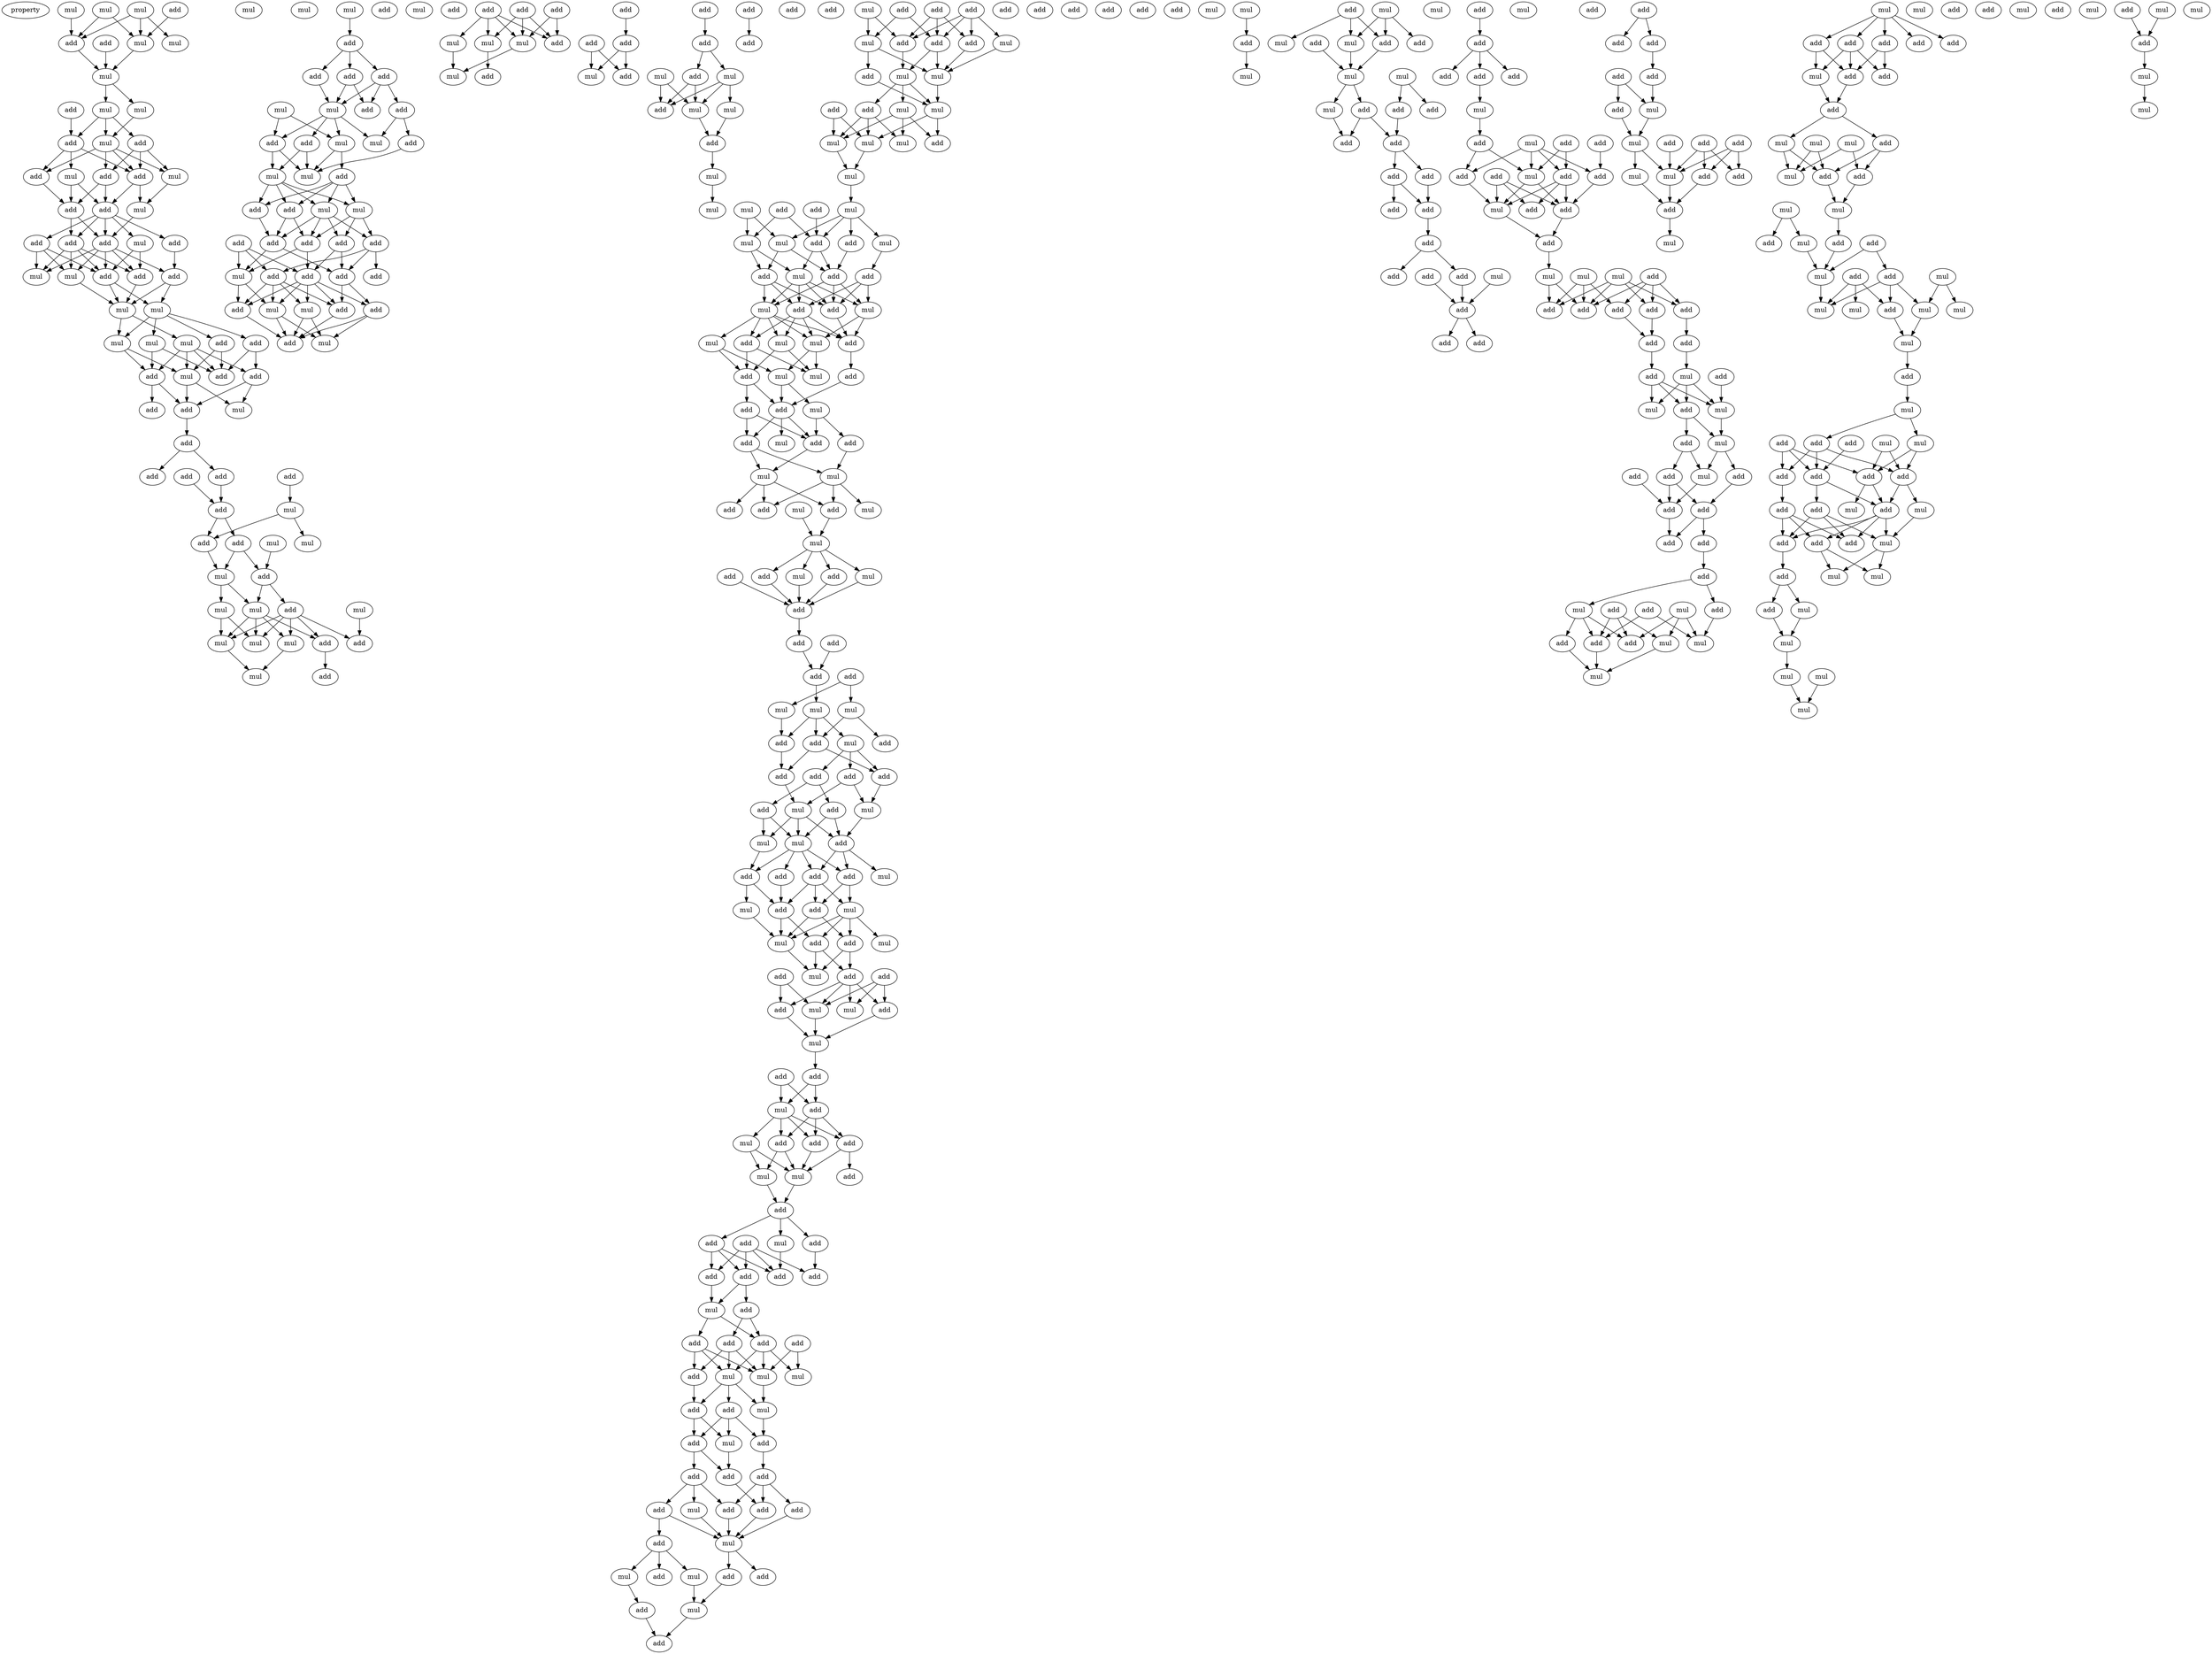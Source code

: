 digraph {
    node [fontcolor=black]
    property [mul=2,lf=1.6]
    0 [ label = mul ];
    1 [ label = mul ];
    2 [ label = mul ];
    3 [ label = add ];
    4 [ label = mul ];
    5 [ label = add ];
    6 [ label = mul ];
    7 [ label = mul ];
    8 [ label = add ];
    9 [ label = mul ];
    10 [ label = mul ];
    11 [ label = add ];
    12 [ label = mul ];
    13 [ label = add ];
    14 [ label = mul ];
    15 [ label = add ];
    16 [ label = add ];
    17 [ label = add ];
    18 [ label = add ];
    19 [ label = mul ];
    20 [ label = mul ];
    21 [ label = mul ];
    22 [ label = add ];
    23 [ label = add ];
    24 [ label = mul ];
    25 [ label = add ];
    26 [ label = add ];
    27 [ label = add ];
    28 [ label = add ];
    29 [ label = mul ];
    30 [ label = mul ];
    31 [ label = add ];
    32 [ label = add ];
    33 [ label = add ];
    34 [ label = mul ];
    35 [ label = mul ];
    36 [ label = mul ];
    37 [ label = mul ];
    38 [ label = add ];
    39 [ label = add ];
    40 [ label = mul ];
    41 [ label = add ];
    42 [ label = add ];
    43 [ label = mul ];
    44 [ label = add ];
    45 [ label = mul ];
    46 [ label = add ];
    47 [ label = add ];
    48 [ label = add ];
    49 [ label = add ];
    50 [ label = add ];
    51 [ label = add ];
    52 [ label = mul ];
    53 [ label = add ];
    54 [ label = add ];
    55 [ label = mul ];
    56 [ label = add ];
    57 [ label = mul ];
    58 [ label = mul ];
    59 [ label = add ];
    60 [ label = mul ];
    61 [ label = add ];
    62 [ label = add ];
    63 [ label = mul ];
    64 [ label = mul ];
    65 [ label = mul ];
    66 [ label = add ];
    67 [ label = mul ];
    68 [ label = mul ];
    69 [ label = mul ];
    70 [ label = add ];
    71 [ label = mul ];
    72 [ label = add ];
    73 [ label = mul ];
    74 [ label = add ];
    75 [ label = add ];
    76 [ label = add ];
    77 [ label = add ];
    78 [ label = add ];
    79 [ label = mul ];
    80 [ label = add ];
    81 [ label = mul ];
    82 [ label = add ];
    83 [ label = add ];
    84 [ label = add ];
    85 [ label = mul ];
    86 [ label = add ];
    87 [ label = mul ];
    88 [ label = mul ];
    89 [ label = add ];
    90 [ label = mul ];
    91 [ label = mul ];
    92 [ label = add ];
    93 [ label = add ];
    94 [ label = mul ];
    95 [ label = add ];
    96 [ label = add ];
    97 [ label = add ];
    98 [ label = add ];
    99 [ label = add ];
    100 [ label = add ];
    101 [ label = add ];
    102 [ label = add ];
    103 [ label = add ];
    104 [ label = mul ];
    105 [ label = add ];
    106 [ label = mul ];
    107 [ label = add ];
    108 [ label = mul ];
    109 [ label = add ];
    110 [ label = mul ];
    111 [ label = add ];
    112 [ label = mul ];
    113 [ label = add ];
    114 [ label = add ];
    115 [ label = add ];
    116 [ label = add ];
    117 [ label = mul ];
    118 [ label = mul ];
    119 [ label = mul ];
    120 [ label = add ];
    121 [ label = add ];
    122 [ label = mul ];
    123 [ label = add ];
    124 [ label = add ];
    125 [ label = add ];
    126 [ label = mul ];
    127 [ label = add ];
    128 [ label = add ];
    129 [ label = add ];
    130 [ label = add ];
    131 [ label = mul ];
    132 [ label = mul ];
    133 [ label = add ];
    134 [ label = add ];
    135 [ label = add ];
    136 [ label = mul ];
    137 [ label = mul ];
    138 [ label = add ];
    139 [ label = add ];
    140 [ label = add ];
    141 [ label = mul ];
    142 [ label = mul ];
    143 [ label = add ];
    144 [ label = add ];
    145 [ label = add ];
    146 [ label = mul ];
    147 [ label = add ];
    148 [ label = add ];
    149 [ label = mul ];
    150 [ label = mul ];
    151 [ label = add ];
    152 [ label = add ];
    153 [ label = mul ];
    154 [ label = mul ];
    155 [ label = mul ];
    156 [ label = mul ];
    157 [ label = add ];
    158 [ label = add ];
    159 [ label = mul ];
    160 [ label = mul ];
    161 [ label = mul ];
    162 [ label = add ];
    163 [ label = mul ];
    164 [ label = mul ];
    165 [ label = add ];
    166 [ label = mul ];
    167 [ label = add ];
    168 [ label = mul ];
    169 [ label = mul ];
    170 [ label = mul ];
    171 [ label = add ];
    172 [ label = add ];
    173 [ label = add ];
    174 [ label = mul ];
    175 [ label = add ];
    176 [ label = add ];
    177 [ label = mul ];
    178 [ label = add ];
    179 [ label = add ];
    180 [ label = mul ];
    181 [ label = mul ];
    182 [ label = add ];
    183 [ label = add ];
    184 [ label = mul ];
    185 [ label = mul ];
    186 [ label = mul ];
    187 [ label = add ];
    188 [ label = add ];
    189 [ label = mul ];
    190 [ label = add ];
    191 [ label = add ];
    192 [ label = mul ];
    193 [ label = add ];
    194 [ label = mul ];
    195 [ label = add ];
    196 [ label = add ];
    197 [ label = mul ];
    198 [ label = mul ];
    199 [ label = mul ];
    200 [ label = add ];
    201 [ label = mul ];
    202 [ label = add ];
    203 [ label = add ];
    204 [ label = mul ];
    205 [ label = add ];
    206 [ label = mul ];
    207 [ label = add ];
    208 [ label = mul ];
    209 [ label = add ];
    210 [ label = add ];
    211 [ label = add ];
    212 [ label = add ];
    213 [ label = add ];
    214 [ label = add ];
    215 [ label = add ];
    216 [ label = add ];
    217 [ label = mul ];
    218 [ label = mul ];
    219 [ label = mul ];
    220 [ label = add ];
    221 [ label = add ];
    222 [ label = add ];
    223 [ label = mul ];
    224 [ label = add ];
    225 [ label = add ];
    226 [ label = add ];
    227 [ label = add ];
    228 [ label = add ];
    229 [ label = add ];
    230 [ label = mul ];
    231 [ label = mul ];
    232 [ label = mul ];
    233 [ label = mul ];
    234 [ label = add ];
    235 [ label = add ];
    236 [ label = add ];
    237 [ label = add ];
    238 [ label = mul ];
    239 [ label = add ];
    240 [ label = add ];
    241 [ label = mul ];
    242 [ label = add ];
    243 [ label = mul ];
    244 [ label = add ];
    245 [ label = mul ];
    246 [ label = add ];
    247 [ label = mul ];
    248 [ label = add ];
    249 [ label = add ];
    250 [ label = mul ];
    251 [ label = add ];
    252 [ label = mul ];
    253 [ label = add ];
    254 [ label = mul ];
    255 [ label = add ];
    256 [ label = mul ];
    257 [ label = add ];
    258 [ label = add ];
    259 [ label = add ];
    260 [ label = mul ];
    261 [ label = add ];
    262 [ label = mul ];
    263 [ label = add ];
    264 [ label = add ];
    265 [ label = add ];
    266 [ label = add ];
    267 [ label = mul ];
    268 [ label = add ];
    269 [ label = mul ];
    270 [ label = add ];
    271 [ label = add ];
    272 [ label = add ];
    273 [ label = mul ];
    274 [ label = add ];
    275 [ label = add ];
    276 [ label = add ];
    277 [ label = add ];
    278 [ label = add ];
    279 [ label = add ];
    280 [ label = mul ];
    281 [ label = add ];
    282 [ label = add ];
    283 [ label = add ];
    284 [ label = add ];
    285 [ label = add ];
    286 [ label = mul ];
    287 [ label = mul ];
    288 [ label = add ];
    289 [ label = mul ];
    290 [ label = add ];
    291 [ label = mul ];
    292 [ label = add ];
    293 [ label = add ];
    294 [ label = add ];
    295 [ label = add ];
    296 [ label = mul ];
    297 [ label = add ];
    298 [ label = add ];
    299 [ label = add ];
    300 [ label = mul ];
    301 [ label = add ];
    302 [ label = add ];
    303 [ label = add ];
    304 [ label = add ];
    305 [ label = add ];
    306 [ label = mul ];
    307 [ label = add ];
    308 [ label = mul ];
    309 [ label = add ];
    310 [ label = add ];
    311 [ label = mul ];
    312 [ label = mul ];
    313 [ label = add ];
    314 [ label = mul ];
    315 [ label = add ];
    316 [ label = mul ];
    317 [ label = add ];
    318 [ label = mul ];
    319 [ label = mul ];
    320 [ label = add ];
    321 [ label = add ];
    322 [ label = add ];
    323 [ label = mul ];
    324 [ label = mul ];
    325 [ label = add ];
    326 [ label = mul ];
    327 [ label = mul ];
    328 [ label = mul ];
    329 [ label = add ];
    330 [ label = add ];
    331 [ label = add ];
    332 [ label = add ];
    333 [ label = add ];
    334 [ label = add ];
    335 [ label = add ];
    336 [ label = mul ];
    337 [ label = add ];
    338 [ label = add ];
    339 [ label = add ];
    340 [ label = add ];
    341 [ label = add ];
    342 [ label = add ];
    343 [ label = mul ];
    344 [ label = add ];
    345 [ label = add ];
    346 [ label = add ];
    347 [ label = add ];
    348 [ label = mul ];
    349 [ label = add ];
    350 [ label = add ];
    351 [ label = add ];
    352 [ label = add ];
    353 [ label = add ];
    354 [ label = mul ];
    355 [ label = mul ];
    356 [ label = add ];
    357 [ label = add ];
    358 [ label = add ];
    359 [ label = add ];
    360 [ label = mul ];
    361 [ label = add ];
    362 [ label = add ];
    363 [ label = add ];
    364 [ label = add ];
    365 [ label = mul ];
    366 [ label = add ];
    367 [ label = add ];
    368 [ label = mul ];
    369 [ label = mul ];
    370 [ label = add ];
    371 [ label = mul ];
    372 [ label = add ];
    373 [ label = add ];
    374 [ label = add ];
    375 [ label = add ];
    376 [ label = add ];
    377 [ label = add ];
    378 [ label = add ];
    379 [ label = mul ];
    380 [ label = add ];
    381 [ label = add ];
    382 [ label = add ];
    383 [ label = mul ];
    384 [ label = mul ];
    385 [ label = mul ];
    386 [ label = add ];
    387 [ label = add ];
    388 [ label = mul ];
    389 [ label = add ];
    390 [ label = add ];
    391 [ label = add ];
    392 [ label = add ];
    393 [ label = add ];
    394 [ label = add ];
    395 [ label = add ];
    396 [ label = add ];
    397 [ label = add ];
    398 [ label = mul ];
    399 [ label = mul ];
    400 [ label = add ];
    401 [ label = add ];
    402 [ label = mul ];
    403 [ label = add ];
    404 [ label = mul ];
    405 [ label = add ];
    406 [ label = mul ];
    407 [ label = add ];
    408 [ label = add ];
    409 [ label = add ];
    410 [ label = add ];
    411 [ label = add ];
    412 [ label = add ];
    413 [ label = mul ];
    414 [ label = add ];
    415 [ label = mul ];
    416 [ label = add ];
    417 [ label = add ];
    418 [ label = mul ];
    419 [ label = add ];
    420 [ label = add ];
    421 [ label = mul ];
    422 [ label = add ];
    423 [ label = mul ];
    424 [ label = mul ];
    425 [ label = add ];
    426 [ label = add ];
    427 [ label = add ];
    428 [ label = add ];
    429 [ label = add ];
    430 [ label = mul ];
    431 [ label = add ];
    432 [ label = add ];
    433 [ label = add ];
    434 [ label = add ];
    435 [ label = mul ];
    436 [ label = mul ];
    437 [ label = mul ];
    438 [ label = mul ];
    439 [ label = add ];
    440 [ label = add ];
    441 [ label = mul ];
    442 [ label = mul ];
    443 [ label = add ];
    444 [ label = mul ];
    445 [ label = add ];
    446 [ label = add ];
    447 [ label = add ];
    448 [ label = mul ];
    449 [ label = mul ];
    450 [ label = add ];
    451 [ label = mul ];
    452 [ label = mul ];
    453 [ label = mul ];
    454 [ label = mul ];
    455 [ label = add ];
    456 [ label = mul ];
    457 [ label = add ];
    458 [ label = mul ];
    459 [ label = add ];
    460 [ label = add ];
    461 [ label = mul ];
    462 [ label = mul ];
    463 [ label = add ];
    464 [ label = mul ];
    465 [ label = add ];
    466 [ label = add ];
    467 [ label = mul ];
    468 [ label = add ];
    469 [ label = add ];
    470 [ label = add ];
    471 [ label = add ];
    472 [ label = mul ];
    473 [ label = mul ];
    474 [ label = add ];
    475 [ label = add ];
    476 [ label = add ];
    477 [ label = add ];
    478 [ label = add ];
    479 [ label = mul ];
    480 [ label = add ];
    481 [ label = mul ];
    482 [ label = mul ];
    483 [ label = add ];
    484 [ label = add ];
    485 [ label = mul ];
    486 [ label = mul ];
    487 [ label = add ];
    488 [ label = mul ];
    489 [ label = mul ];
    490 [ label = mul ];
    491 [ label = mul ];
    492 [ label = add ];
    493 [ label = mul ];
    494 [ label = add ];
    495 [ label = mul ];
    496 [ label = mul ];
    497 [ label = mul ];
    0 -> 8 [ name = 0 ];
    2 -> 6 [ name = 1 ];
    2 -> 7 [ name = 2 ];
    2 -> 8 [ name = 3 ];
    3 -> 6 [ name = 4 ];
    4 -> 6 [ name = 5 ];
    4 -> 8 [ name = 6 ];
    5 -> 9 [ name = 7 ];
    6 -> 9 [ name = 8 ];
    8 -> 9 [ name = 9 ];
    9 -> 10 [ name = 10 ];
    9 -> 12 [ name = 11 ];
    10 -> 14 [ name = 12 ];
    11 -> 13 [ name = 13 ];
    12 -> 13 [ name = 14 ];
    12 -> 14 [ name = 15 ];
    12 -> 15 [ name = 16 ];
    13 -> 16 [ name = 17 ];
    13 -> 18 [ name = 18 ];
    13 -> 20 [ name = 19 ];
    14 -> 16 [ name = 20 ];
    14 -> 17 [ name = 21 ];
    14 -> 18 [ name = 22 ];
    14 -> 19 [ name = 23 ];
    15 -> 17 [ name = 24 ];
    15 -> 18 [ name = 25 ];
    15 -> 19 [ name = 26 ];
    16 -> 22 [ name = 27 ];
    17 -> 22 [ name = 28 ];
    17 -> 23 [ name = 29 ];
    18 -> 21 [ name = 30 ];
    18 -> 23 [ name = 31 ];
    19 -> 21 [ name = 32 ];
    20 -> 22 [ name = 33 ];
    20 -> 23 [ name = 34 ];
    21 -> 25 [ name = 35 ];
    22 -> 25 [ name = 36 ];
    22 -> 27 [ name = 37 ];
    23 -> 24 [ name = 38 ];
    23 -> 25 [ name = 39 ];
    23 -> 26 [ name = 40 ];
    23 -> 27 [ name = 41 ];
    23 -> 28 [ name = 42 ];
    24 -> 31 [ name = 43 ];
    24 -> 33 [ name = 44 ];
    25 -> 29 [ name = 45 ];
    25 -> 30 [ name = 46 ];
    25 -> 31 [ name = 47 ];
    25 -> 32 [ name = 48 ];
    25 -> 33 [ name = 49 ];
    26 -> 29 [ name = 50 ];
    26 -> 30 [ name = 51 ];
    26 -> 31 [ name = 52 ];
    27 -> 29 [ name = 53 ];
    27 -> 30 [ name = 54 ];
    27 -> 31 [ name = 55 ];
    27 -> 33 [ name = 56 ];
    28 -> 32 [ name = 57 ];
    30 -> 34 [ name = 58 ];
    31 -> 34 [ name = 59 ];
    31 -> 35 [ name = 60 ];
    32 -> 34 [ name = 61 ];
    32 -> 35 [ name = 62 ];
    33 -> 34 [ name = 63 ];
    34 -> 36 [ name = 64 ];
    34 -> 40 [ name = 65 ];
    35 -> 36 [ name = 66 ];
    35 -> 37 [ name = 67 ];
    35 -> 38 [ name = 68 ];
    35 -> 39 [ name = 69 ];
    36 -> 43 [ name = 70 ];
    36 -> 44 [ name = 71 ];
    37 -> 41 [ name = 72 ];
    37 -> 44 [ name = 73 ];
    38 -> 41 [ name = 74 ];
    38 -> 42 [ name = 75 ];
    39 -> 41 [ name = 76 ];
    39 -> 43 [ name = 77 ];
    40 -> 41 [ name = 78 ];
    40 -> 42 [ name = 79 ];
    40 -> 43 [ name = 80 ];
    40 -> 44 [ name = 81 ];
    42 -> 45 [ name = 82 ];
    42 -> 47 [ name = 83 ];
    43 -> 45 [ name = 84 ];
    43 -> 47 [ name = 85 ];
    44 -> 46 [ name = 86 ];
    44 -> 47 [ name = 87 ];
    47 -> 48 [ name = 88 ];
    48 -> 49 [ name = 89 ];
    48 -> 51 [ name = 90 ];
    50 -> 54 [ name = 91 ];
    51 -> 54 [ name = 92 ];
    53 -> 55 [ name = 93 ];
    54 -> 56 [ name = 94 ];
    54 -> 59 [ name = 95 ];
    55 -> 58 [ name = 96 ];
    55 -> 59 [ name = 97 ];
    56 -> 60 [ name = 98 ];
    56 -> 61 [ name = 99 ];
    57 -> 61 [ name = 100 ];
    59 -> 60 [ name = 101 ];
    60 -> 64 [ name = 102 ];
    60 -> 65 [ name = 103 ];
    61 -> 62 [ name = 104 ];
    61 -> 64 [ name = 105 ];
    62 -> 66 [ name = 106 ];
    62 -> 67 [ name = 107 ];
    62 -> 68 [ name = 108 ];
    62 -> 69 [ name = 109 ];
    62 -> 70 [ name = 110 ];
    63 -> 70 [ name = 111 ];
    64 -> 66 [ name = 112 ];
    64 -> 67 [ name = 113 ];
    64 -> 68 [ name = 114 ];
    64 -> 69 [ name = 115 ];
    65 -> 67 [ name = 116 ];
    65 -> 69 [ name = 117 ];
    66 -> 72 [ name = 118 ];
    67 -> 71 [ name = 119 ];
    68 -> 71 [ name = 120 ];
    73 -> 75 [ name = 121 ];
    75 -> 76 [ name = 122 ];
    75 -> 77 [ name = 123 ];
    75 -> 78 [ name = 124 ];
    76 -> 79 [ name = 125 ];
    76 -> 80 [ name = 126 ];
    77 -> 79 [ name = 127 ];
    78 -> 79 [ name = 128 ];
    78 -> 80 [ name = 129 ];
    78 -> 82 [ name = 130 ];
    79 -> 83 [ name = 131 ];
    79 -> 85 [ name = 132 ];
    79 -> 86 [ name = 133 ];
    79 -> 87 [ name = 134 ];
    81 -> 83 [ name = 135 ];
    81 -> 87 [ name = 136 ];
    82 -> 84 [ name = 137 ];
    82 -> 85 [ name = 138 ];
    83 -> 88 [ name = 139 ];
    83 -> 90 [ name = 140 ];
    84 -> 90 [ name = 141 ];
    86 -> 88 [ name = 142 ];
    86 -> 90 [ name = 143 ];
    87 -> 89 [ name = 144 ];
    87 -> 90 [ name = 145 ];
    88 -> 91 [ name = 146 ];
    88 -> 92 [ name = 147 ];
    88 -> 93 [ name = 148 ];
    88 -> 94 [ name = 149 ];
    89 -> 91 [ name = 150 ];
    89 -> 92 [ name = 151 ];
    89 -> 93 [ name = 152 ];
    89 -> 94 [ name = 153 ];
    91 -> 95 [ name = 154 ];
    91 -> 96 [ name = 155 ];
    91 -> 98 [ name = 156 ];
    92 -> 98 [ name = 157 ];
    92 -> 99 [ name = 158 ];
    93 -> 99 [ name = 159 ];
    94 -> 95 [ name = 160 ];
    94 -> 96 [ name = 161 ];
    94 -> 98 [ name = 162 ];
    94 -> 99 [ name = 163 ];
    95 -> 100 [ name = 164 ];
    95 -> 101 [ name = 165 ];
    96 -> 101 [ name = 166 ];
    96 -> 102 [ name = 167 ];
    96 -> 103 [ name = 168 ];
    97 -> 100 [ name = 169 ];
    97 -> 103 [ name = 170 ];
    97 -> 104 [ name = 171 ];
    98 -> 100 [ name = 172 ];
    98 -> 104 [ name = 173 ];
    99 -> 101 [ name = 174 ];
    99 -> 104 [ name = 175 ];
    100 -> 105 [ name = 176 ];
    100 -> 106 [ name = 177 ];
    100 -> 107 [ name = 178 ];
    100 -> 108 [ name = 179 ];
    100 -> 109 [ name = 180 ];
    101 -> 105 [ name = 181 ];
    101 -> 107 [ name = 182 ];
    103 -> 105 [ name = 183 ];
    103 -> 106 [ name = 184 ];
    103 -> 108 [ name = 185 ];
    103 -> 109 [ name = 186 ];
    104 -> 106 [ name = 187 ];
    104 -> 109 [ name = 188 ];
    105 -> 111 [ name = 189 ];
    106 -> 111 [ name = 190 ];
    106 -> 112 [ name = 191 ];
    107 -> 111 [ name = 192 ];
    107 -> 112 [ name = 193 ];
    108 -> 111 [ name = 194 ];
    108 -> 112 [ name = 195 ];
    109 -> 111 [ name = 196 ];
    114 -> 117 [ name = 197 ];
    114 -> 120 [ name = 198 ];
    115 -> 117 [ name = 199 ];
    115 -> 118 [ name = 200 ];
    115 -> 119 [ name = 201 ];
    115 -> 120 [ name = 202 ];
    116 -> 117 [ name = 203 ];
    116 -> 118 [ name = 204 ];
    116 -> 120 [ name = 205 ];
    117 -> 122 [ name = 206 ];
    118 -> 123 [ name = 207 ];
    119 -> 122 [ name = 208 ];
    121 -> 125 [ name = 209 ];
    124 -> 126 [ name = 210 ];
    124 -> 127 [ name = 211 ];
    125 -> 126 [ name = 212 ];
    125 -> 127 [ name = 213 ];
    128 -> 129 [ name = 214 ];
    129 -> 132 [ name = 215 ];
    129 -> 133 [ name = 216 ];
    130 -> 134 [ name = 217 ];
    131 -> 135 [ name = 218 ];
    131 -> 136 [ name = 219 ];
    132 -> 135 [ name = 220 ];
    132 -> 136 [ name = 221 ];
    132 -> 137 [ name = 222 ];
    133 -> 135 [ name = 223 ];
    133 -> 136 [ name = 224 ];
    136 -> 138 [ name = 225 ];
    137 -> 138 [ name = 226 ];
    138 -> 141 [ name = 227 ];
    141 -> 142 [ name = 228 ];
    143 -> 147 [ name = 229 ];
    143 -> 148 [ name = 230 ];
    143 -> 151 [ name = 231 ];
    144 -> 147 [ name = 232 ];
    144 -> 148 [ name = 233 ];
    144 -> 150 [ name = 234 ];
    144 -> 151 [ name = 235 ];
    145 -> 147 [ name = 236 ];
    145 -> 149 [ name = 237 ];
    146 -> 149 [ name = 238 ];
    146 -> 151 [ name = 239 ];
    147 -> 153 [ name = 240 ];
    147 -> 154 [ name = 241 ];
    148 -> 154 [ name = 242 ];
    149 -> 152 [ name = 243 ];
    149 -> 154 [ name = 244 ];
    150 -> 154 [ name = 245 ];
    151 -> 153 [ name = 246 ];
    152 -> 155 [ name = 247 ];
    153 -> 155 [ name = 248 ];
    153 -> 156 [ name = 249 ];
    153 -> 158 [ name = 250 ];
    154 -> 155 [ name = 251 ];
    155 -> 159 [ name = 252 ];
    155 -> 162 [ name = 253 ];
    156 -> 160 [ name = 254 ];
    156 -> 161 [ name = 255 ];
    156 -> 162 [ name = 256 ];
    157 -> 159 [ name = 257 ];
    157 -> 160 [ name = 258 ];
    158 -> 159 [ name = 259 ];
    158 -> 160 [ name = 260 ];
    158 -> 161 [ name = 261 ];
    159 -> 163 [ name = 262 ];
    160 -> 163 [ name = 263 ];
    163 -> 164 [ name = 264 ];
    164 -> 168 [ name = 265 ];
    164 -> 169 [ name = 266 ];
    164 -> 171 [ name = 267 ];
    164 -> 172 [ name = 268 ];
    165 -> 170 [ name = 269 ];
    165 -> 172 [ name = 270 ];
    166 -> 169 [ name = 271 ];
    166 -> 170 [ name = 272 ];
    167 -> 172 [ name = 273 ];
    168 -> 173 [ name = 274 ];
    169 -> 175 [ name = 275 ];
    169 -> 176 [ name = 276 ];
    170 -> 174 [ name = 277 ];
    170 -> 176 [ name = 278 ];
    171 -> 175 [ name = 279 ];
    172 -> 174 [ name = 280 ];
    172 -> 175 [ name = 281 ];
    173 -> 177 [ name = 282 ];
    173 -> 178 [ name = 283 ];
    173 -> 179 [ name = 284 ];
    174 -> 177 [ name = 285 ];
    174 -> 178 [ name = 286 ];
    174 -> 179 [ name = 287 ];
    174 -> 180 [ name = 288 ];
    175 -> 177 [ name = 289 ];
    175 -> 178 [ name = 290 ];
    175 -> 180 [ name = 291 ];
    176 -> 178 [ name = 292 ];
    176 -> 179 [ name = 293 ];
    176 -> 180 [ name = 294 ];
    177 -> 181 [ name = 295 ];
    177 -> 183 [ name = 296 ];
    178 -> 183 [ name = 297 ];
    179 -> 181 [ name = 298 ];
    179 -> 182 [ name = 299 ];
    179 -> 183 [ name = 300 ];
    179 -> 184 [ name = 301 ];
    180 -> 181 [ name = 302 ];
    180 -> 182 [ name = 303 ];
    180 -> 183 [ name = 304 ];
    180 -> 184 [ name = 305 ];
    180 -> 185 [ name = 306 ];
    181 -> 186 [ name = 307 ];
    181 -> 189 [ name = 308 ];
    182 -> 187 [ name = 309 ];
    182 -> 189 [ name = 310 ];
    183 -> 188 [ name = 311 ];
    184 -> 187 [ name = 312 ];
    184 -> 189 [ name = 313 ];
    185 -> 186 [ name = 314 ];
    185 -> 187 [ name = 315 ];
    186 -> 190 [ name = 316 ];
    186 -> 192 [ name = 317 ];
    187 -> 190 [ name = 318 ];
    187 -> 191 [ name = 319 ];
    188 -> 190 [ name = 320 ];
    190 -> 194 [ name = 321 ];
    190 -> 195 [ name = 322 ];
    190 -> 196 [ name = 323 ];
    191 -> 195 [ name = 324 ];
    191 -> 196 [ name = 325 ];
    192 -> 193 [ name = 326 ];
    192 -> 195 [ name = 327 ];
    193 -> 198 [ name = 328 ];
    195 -> 197 [ name = 329 ];
    196 -> 197 [ name = 330 ];
    196 -> 198 [ name = 331 ];
    197 -> 200 [ name = 332 ];
    197 -> 202 [ name = 333 ];
    197 -> 203 [ name = 334 ];
    198 -> 199 [ name = 335 ];
    198 -> 200 [ name = 336 ];
    198 -> 203 [ name = 337 ];
    200 -> 204 [ name = 338 ];
    201 -> 204 [ name = 339 ];
    204 -> 206 [ name = 340 ];
    204 -> 207 [ name = 341 ];
    204 -> 208 [ name = 342 ];
    204 -> 209 [ name = 343 ];
    205 -> 210 [ name = 344 ];
    206 -> 210 [ name = 345 ];
    207 -> 210 [ name = 346 ];
    208 -> 210 [ name = 347 ];
    209 -> 210 [ name = 348 ];
    210 -> 212 [ name = 349 ];
    212 -> 215 [ name = 350 ];
    213 -> 215 [ name = 351 ];
    214 -> 218 [ name = 352 ];
    214 -> 219 [ name = 353 ];
    215 -> 217 [ name = 354 ];
    217 -> 221 [ name = 355 ];
    217 -> 222 [ name = 356 ];
    217 -> 223 [ name = 357 ];
    218 -> 222 [ name = 358 ];
    219 -> 220 [ name = 359 ];
    219 -> 221 [ name = 360 ];
    221 -> 225 [ name = 361 ];
    221 -> 226 [ name = 362 ];
    222 -> 225 [ name = 363 ];
    223 -> 224 [ name = 364 ];
    223 -> 226 [ name = 365 ];
    223 -> 227 [ name = 366 ];
    224 -> 228 [ name = 367 ];
    224 -> 229 [ name = 368 ];
    225 -> 230 [ name = 369 ];
    226 -> 231 [ name = 370 ];
    227 -> 230 [ name = 371 ];
    227 -> 231 [ name = 372 ];
    228 -> 232 [ name = 373 ];
    228 -> 233 [ name = 374 ];
    229 -> 233 [ name = 375 ];
    229 -> 234 [ name = 376 ];
    230 -> 232 [ name = 377 ];
    230 -> 233 [ name = 378 ];
    230 -> 234 [ name = 379 ];
    231 -> 234 [ name = 380 ];
    232 -> 236 [ name = 381 ];
    233 -> 235 [ name = 382 ];
    233 -> 236 [ name = 383 ];
    233 -> 237 [ name = 384 ];
    233 -> 239 [ name = 385 ];
    234 -> 235 [ name = 386 ];
    234 -> 238 [ name = 387 ];
    234 -> 239 [ name = 388 ];
    235 -> 240 [ name = 389 ];
    235 -> 241 [ name = 390 ];
    235 -> 242 [ name = 391 ];
    236 -> 242 [ name = 392 ];
    236 -> 243 [ name = 393 ];
    237 -> 242 [ name = 394 ];
    239 -> 240 [ name = 395 ];
    239 -> 241 [ name = 396 ];
    240 -> 246 [ name = 397 ];
    240 -> 247 [ name = 398 ];
    241 -> 244 [ name = 399 ];
    241 -> 245 [ name = 400 ];
    241 -> 246 [ name = 401 ];
    241 -> 247 [ name = 402 ];
    242 -> 244 [ name = 403 ];
    242 -> 247 [ name = 404 ];
    243 -> 247 [ name = 405 ];
    244 -> 248 [ name = 406 ];
    244 -> 250 [ name = 407 ];
    246 -> 248 [ name = 408 ];
    246 -> 250 [ name = 409 ];
    247 -> 250 [ name = 410 ];
    248 -> 252 [ name = 411 ];
    248 -> 253 [ name = 412 ];
    248 -> 254 [ name = 413 ];
    248 -> 255 [ name = 414 ];
    249 -> 254 [ name = 415 ];
    249 -> 255 [ name = 416 ];
    251 -> 252 [ name = 417 ];
    251 -> 253 [ name = 418 ];
    251 -> 254 [ name = 419 ];
    253 -> 256 [ name = 420 ];
    254 -> 256 [ name = 421 ];
    255 -> 256 [ name = 422 ];
    256 -> 257 [ name = 423 ];
    257 -> 260 [ name = 424 ];
    257 -> 261 [ name = 425 ];
    258 -> 260 [ name = 426 ];
    258 -> 261 [ name = 427 ];
    260 -> 262 [ name = 428 ];
    260 -> 263 [ name = 429 ];
    260 -> 264 [ name = 430 ];
    260 -> 265 [ name = 431 ];
    261 -> 263 [ name = 432 ];
    261 -> 264 [ name = 433 ];
    261 -> 265 [ name = 434 ];
    262 -> 267 [ name = 435 ];
    262 -> 269 [ name = 436 ];
    263 -> 269 [ name = 437 ];
    264 -> 268 [ name = 438 ];
    264 -> 269 [ name = 439 ];
    265 -> 267 [ name = 440 ];
    265 -> 269 [ name = 441 ];
    267 -> 270 [ name = 442 ];
    269 -> 270 [ name = 443 ];
    270 -> 271 [ name = 444 ];
    270 -> 272 [ name = 445 ];
    270 -> 273 [ name = 446 ];
    271 -> 275 [ name = 447 ];
    271 -> 276 [ name = 448 ];
    271 -> 277 [ name = 449 ];
    272 -> 278 [ name = 450 ];
    273 -> 277 [ name = 451 ];
    274 -> 275 [ name = 452 ];
    274 -> 276 [ name = 453 ];
    274 -> 277 [ name = 454 ];
    274 -> 278 [ name = 455 ];
    275 -> 280 [ name = 456 ];
    276 -> 279 [ name = 457 ];
    276 -> 280 [ name = 458 ];
    279 -> 284 [ name = 459 ];
    279 -> 285 [ name = 460 ];
    280 -> 281 [ name = 461 ];
    280 -> 284 [ name = 462 ];
    281 -> 286 [ name = 463 ];
    281 -> 288 [ name = 464 ];
    281 -> 289 [ name = 465 ];
    283 -> 287 [ name = 466 ];
    283 -> 289 [ name = 467 ];
    284 -> 286 [ name = 468 ];
    284 -> 287 [ name = 469 ];
    284 -> 289 [ name = 470 ];
    285 -> 286 [ name = 471 ];
    285 -> 288 [ name = 472 ];
    285 -> 289 [ name = 473 ];
    286 -> 290 [ name = 474 ];
    286 -> 291 [ name = 475 ];
    286 -> 292 [ name = 476 ];
    288 -> 292 [ name = 477 ];
    289 -> 291 [ name = 478 ];
    290 -> 294 [ name = 479 ];
    290 -> 295 [ name = 480 ];
    290 -> 296 [ name = 481 ];
    291 -> 294 [ name = 482 ];
    292 -> 295 [ name = 483 ];
    292 -> 296 [ name = 484 ];
    294 -> 299 [ name = 485 ];
    295 -> 297 [ name = 486 ];
    295 -> 298 [ name = 487 ];
    296 -> 298 [ name = 488 ];
    297 -> 300 [ name = 489 ];
    297 -> 301 [ name = 490 ];
    297 -> 304 [ name = 491 ];
    298 -> 303 [ name = 492 ];
    299 -> 302 [ name = 493 ];
    299 -> 303 [ name = 494 ];
    299 -> 304 [ name = 495 ];
    300 -> 306 [ name = 496 ];
    301 -> 305 [ name = 497 ];
    301 -> 306 [ name = 498 ];
    302 -> 306 [ name = 499 ];
    303 -> 306 [ name = 500 ];
    304 -> 306 [ name = 501 ];
    305 -> 307 [ name = 502 ];
    305 -> 308 [ name = 503 ];
    305 -> 311 [ name = 504 ];
    306 -> 309 [ name = 505 ];
    306 -> 310 [ name = 506 ];
    308 -> 312 [ name = 507 ];
    310 -> 312 [ name = 508 ];
    311 -> 313 [ name = 509 ];
    312 -> 315 [ name = 510 ];
    313 -> 315 [ name = 511 ];
    316 -> 317 [ name = 512 ];
    317 -> 318 [ name = 513 ];
    319 -> 322 [ name = 514 ];
    319 -> 323 [ name = 515 ];
    319 -> 325 [ name = 516 ];
    320 -> 322 [ name = 517 ];
    320 -> 323 [ name = 518 ];
    320 -> 324 [ name = 519 ];
    321 -> 326 [ name = 520 ];
    322 -> 326 [ name = 521 ];
    323 -> 326 [ name = 522 ];
    326 -> 328 [ name = 523 ];
    326 -> 331 [ name = 524 ];
    327 -> 329 [ name = 525 ];
    327 -> 330 [ name = 526 ];
    328 -> 333 [ name = 527 ];
    330 -> 332 [ name = 528 ];
    331 -> 332 [ name = 529 ];
    331 -> 333 [ name = 530 ];
    332 -> 334 [ name = 531 ];
    332 -> 335 [ name = 532 ];
    334 -> 337 [ name = 533 ];
    334 -> 338 [ name = 534 ];
    335 -> 338 [ name = 535 ];
    338 -> 339 [ name = 536 ];
    339 -> 340 [ name = 537 ];
    339 -> 342 [ name = 538 ];
    341 -> 344 [ name = 539 ];
    342 -> 344 [ name = 540 ];
    343 -> 344 [ name = 541 ];
    344 -> 345 [ name = 542 ];
    344 -> 347 [ name = 543 ];
    346 -> 349 [ name = 544 ];
    349 -> 350 [ name = 545 ];
    349 -> 352 [ name = 546 ];
    349 -> 353 [ name = 547 ];
    352 -> 354 [ name = 548 ];
    354 -> 357 [ name = 549 ];
    355 -> 359 [ name = 550 ];
    355 -> 360 [ name = 551 ];
    355 -> 361 [ name = 552 ];
    355 -> 362 [ name = 553 ];
    356 -> 359 [ name = 554 ];
    357 -> 360 [ name = 555 ];
    357 -> 361 [ name = 556 ];
    358 -> 360 [ name = 557 ];
    358 -> 362 [ name = 558 ];
    359 -> 366 [ name = 559 ];
    360 -> 365 [ name = 560 ];
    360 -> 366 [ name = 561 ];
    361 -> 365 [ name = 562 ];
    362 -> 364 [ name = 563 ];
    362 -> 365 [ name = 564 ];
    362 -> 366 [ name = 565 ];
    363 -> 364 [ name = 566 ];
    363 -> 365 [ name = 567 ];
    363 -> 366 [ name = 568 ];
    365 -> 367 [ name = 569 ];
    366 -> 367 [ name = 570 ];
    367 -> 371 [ name = 571 ];
    368 -> 373 [ name = 572 ];
    368 -> 374 [ name = 573 ];
    368 -> 375 [ name = 574 ];
    369 -> 372 [ name = 575 ];
    369 -> 373 [ name = 576 ];
    369 -> 374 [ name = 577 ];
    369 -> 376 [ name = 578 ];
    370 -> 372 [ name = 579 ];
    370 -> 374 [ name = 580 ];
    370 -> 375 [ name = 581 ];
    370 -> 376 [ name = 582 ];
    371 -> 373 [ name = 583 ];
    371 -> 374 [ name = 584 ];
    372 -> 378 [ name = 585 ];
    375 -> 378 [ name = 586 ];
    376 -> 377 [ name = 587 ];
    377 -> 379 [ name = 588 ];
    378 -> 381 [ name = 589 ];
    379 -> 382 [ name = 590 ];
    379 -> 383 [ name = 591 ];
    379 -> 384 [ name = 592 ];
    380 -> 384 [ name = 593 ];
    381 -> 382 [ name = 594 ];
    381 -> 383 [ name = 595 ];
    381 -> 384 [ name = 596 ];
    382 -> 385 [ name = 597 ];
    382 -> 386 [ name = 598 ];
    384 -> 385 [ name = 599 ];
    385 -> 387 [ name = 600 ];
    385 -> 388 [ name = 601 ];
    386 -> 388 [ name = 602 ];
    386 -> 390 [ name = 603 ];
    387 -> 392 [ name = 604 ];
    388 -> 391 [ name = 605 ];
    389 -> 391 [ name = 606 ];
    390 -> 391 [ name = 607 ];
    390 -> 392 [ name = 608 ];
    391 -> 393 [ name = 609 ];
    392 -> 393 [ name = 610 ];
    392 -> 394 [ name = 611 ];
    394 -> 395 [ name = 612 ];
    395 -> 397 [ name = 613 ];
    395 -> 399 [ name = 614 ];
    396 -> 401 [ name = 615 ];
    396 -> 404 [ name = 616 ];
    396 -> 405 [ name = 617 ];
    397 -> 402 [ name = 618 ];
    398 -> 402 [ name = 619 ];
    398 -> 404 [ name = 620 ];
    398 -> 405 [ name = 621 ];
    399 -> 401 [ name = 622 ];
    399 -> 403 [ name = 623 ];
    399 -> 405 [ name = 624 ];
    400 -> 401 [ name = 625 ];
    400 -> 402 [ name = 626 ];
    401 -> 406 [ name = 627 ];
    403 -> 406 [ name = 628 ];
    404 -> 406 [ name = 629 ];
    407 -> 408 [ name = 630 ];
    407 -> 409 [ name = 631 ];
    409 -> 411 [ name = 632 ];
    410 -> 412 [ name = 633 ];
    410 -> 413 [ name = 634 ];
    411 -> 413 [ name = 635 ];
    412 -> 415 [ name = 636 ];
    413 -> 415 [ name = 637 ];
    414 -> 418 [ name = 638 ];
    414 -> 419 [ name = 639 ];
    414 -> 420 [ name = 640 ];
    415 -> 418 [ name = 641 ];
    415 -> 421 [ name = 642 ];
    416 -> 418 [ name = 643 ];
    416 -> 419 [ name = 644 ];
    416 -> 420 [ name = 645 ];
    417 -> 418 [ name = 646 ];
    418 -> 422 [ name = 647 ];
    419 -> 422 [ name = 648 ];
    421 -> 422 [ name = 649 ];
    422 -> 423 [ name = 650 ];
    424 -> 425 [ name = 651 ];
    424 -> 426 [ name = 652 ];
    424 -> 427 [ name = 653 ];
    424 -> 428 [ name = 654 ];
    424 -> 429 [ name = 655 ];
    425 -> 431 [ name = 656 ];
    425 -> 432 [ name = 657 ];
    427 -> 430 [ name = 658 ];
    427 -> 431 [ name = 659 ];
    428 -> 430 [ name = 660 ];
    428 -> 431 [ name = 661 ];
    428 -> 432 [ name = 662 ];
    430 -> 433 [ name = 663 ];
    431 -> 433 [ name = 664 ];
    433 -> 434 [ name = 665 ];
    433 -> 435 [ name = 666 ];
    434 -> 439 [ name = 667 ];
    434 -> 440 [ name = 668 ];
    435 -> 438 [ name = 669 ];
    435 -> 440 [ name = 670 ];
    436 -> 438 [ name = 671 ];
    436 -> 439 [ name = 672 ];
    437 -> 438 [ name = 673 ];
    437 -> 440 [ name = 674 ];
    439 -> 442 [ name = 675 ];
    440 -> 442 [ name = 676 ];
    441 -> 443 [ name = 677 ];
    441 -> 444 [ name = 678 ];
    442 -> 446 [ name = 679 ];
    444 -> 448 [ name = 680 ];
    445 -> 448 [ name = 681 ];
    445 -> 450 [ name = 682 ];
    446 -> 448 [ name = 683 ];
    447 -> 451 [ name = 684 ];
    447 -> 454 [ name = 685 ];
    447 -> 455 [ name = 686 ];
    448 -> 454 [ name = 687 ];
    449 -> 452 [ name = 688 ];
    449 -> 453 [ name = 689 ];
    450 -> 453 [ name = 690 ];
    450 -> 454 [ name = 691 ];
    450 -> 455 [ name = 692 ];
    453 -> 456 [ name = 693 ];
    455 -> 456 [ name = 694 ];
    456 -> 457 [ name = 695 ];
    457 -> 462 [ name = 696 ];
    462 -> 465 [ name = 697 ];
    462 -> 467 [ name = 698 ];
    463 -> 469 [ name = 699 ];
    464 -> 470 [ name = 700 ];
    464 -> 471 [ name = 701 ];
    465 -> 468 [ name = 702 ];
    465 -> 469 [ name = 703 ];
    465 -> 470 [ name = 704 ];
    466 -> 468 [ name = 705 ];
    466 -> 469 [ name = 706 ];
    466 -> 471 [ name = 707 ];
    467 -> 470 [ name = 708 ];
    467 -> 471 [ name = 709 ];
    468 -> 474 [ name = 710 ];
    469 -> 475 [ name = 711 ];
    469 -> 476 [ name = 712 ];
    470 -> 473 [ name = 713 ];
    470 -> 476 [ name = 714 ];
    471 -> 472 [ name = 715 ];
    471 -> 476 [ name = 716 ];
    473 -> 479 [ name = 717 ];
    474 -> 477 [ name = 718 ];
    474 -> 478 [ name = 719 ];
    474 -> 480 [ name = 720 ];
    475 -> 477 [ name = 721 ];
    475 -> 478 [ name = 722 ];
    475 -> 479 [ name = 723 ];
    476 -> 477 [ name = 724 ];
    476 -> 478 [ name = 725 ];
    476 -> 479 [ name = 726 ];
    476 -> 480 [ name = 727 ];
    478 -> 483 [ name = 728 ];
    479 -> 481 [ name = 729 ];
    479 -> 482 [ name = 730 ];
    480 -> 481 [ name = 731 ];
    480 -> 482 [ name = 732 ];
    483 -> 484 [ name = 733 ];
    483 -> 485 [ name = 734 ];
    484 -> 486 [ name = 735 ];
    485 -> 486 [ name = 736 ];
    486 -> 488 [ name = 737 ];
    488 -> 491 [ name = 738 ];
    490 -> 491 [ name = 739 ];
    492 -> 494 [ name = 740 ];
    493 -> 494 [ name = 741 ];
    494 -> 496 [ name = 742 ];
    496 -> 497 [ name = 743 ];
}
